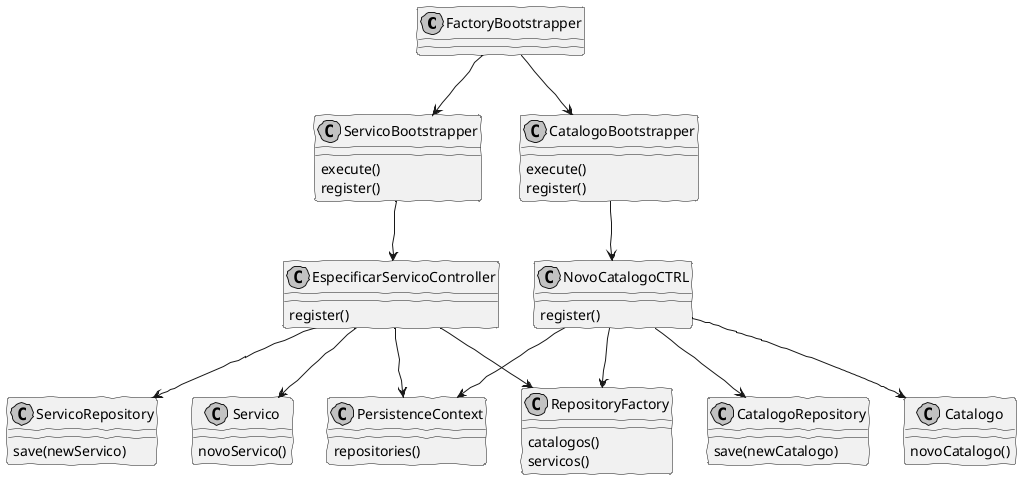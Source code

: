 @startuml
'http://plantuml.com/skinparam.html
skinparam handwritten true
skinparam monochrome true
skinparam packageStyle rect
skinparam defaultFontName FG Virgil
skinparam shadowing false

class FactoryBootstrapper
class CatalogoBootstrapper 
class ServicoBootstrapper 
class NovoCatalogoCTRL
class PersistenceContext
class RepositoryFactory 
class CatalogoRepository
class ServicoRepository
class Catalogo
class Servico

FactoryBootstrapper --> CatalogoBootstrapper
FactoryBootstrapper --> ServicoBootstrapper

CatalogoBootstrapper : execute()
CatalogoBootstrapper : register()

ServicoBootstrapper : execute()
ServicoBootstrapper : register()

NovoCatalogoCTRL : register()
EspecificarServicoController : register()


CatalogoBootstrapper --> NovoCatalogoCTRL

NovoCatalogoCTRL --> CatalogoRepository
NovoCatalogoCTRL --> PersistenceContext
NovoCatalogoCTRL --> Catalogo


PersistenceContext : repositories()
NovoCatalogoCTRL --> RepositoryFactory
RepositoryFactory : catalogos()
RepositoryFactory : servicos()
Catalogo : novoCatalogo()
CatalogoRepository : save(newCatalogo)


ServicoBootstrapper --> EspecificarServicoController

EspecificarServicoController --> ServicoRepository
EspecificarServicoController --> PersistenceContext
EspecificarServicoController --> Servico


EspecificarServicoController --> RepositoryFactory
Servico : novoServico()
ServicoRepository : save(newServico)


@enduml
